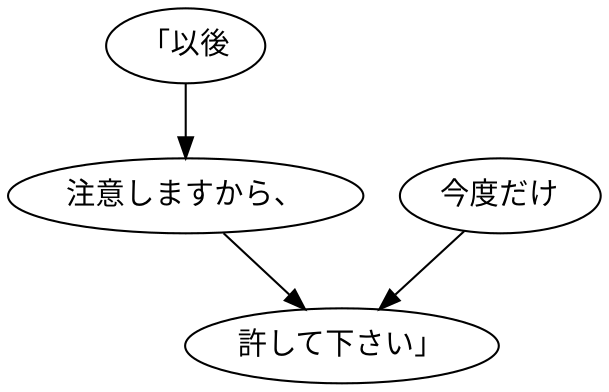 digraph graph5152 {
	node0 [label="「以後"];
	node1 [label="注意しますから、"];
	node2 [label="今度だけ"];
	node3 [label="許して下さい」"];
	node0 -> node1;
	node1 -> node3;
	node2 -> node3;
}
